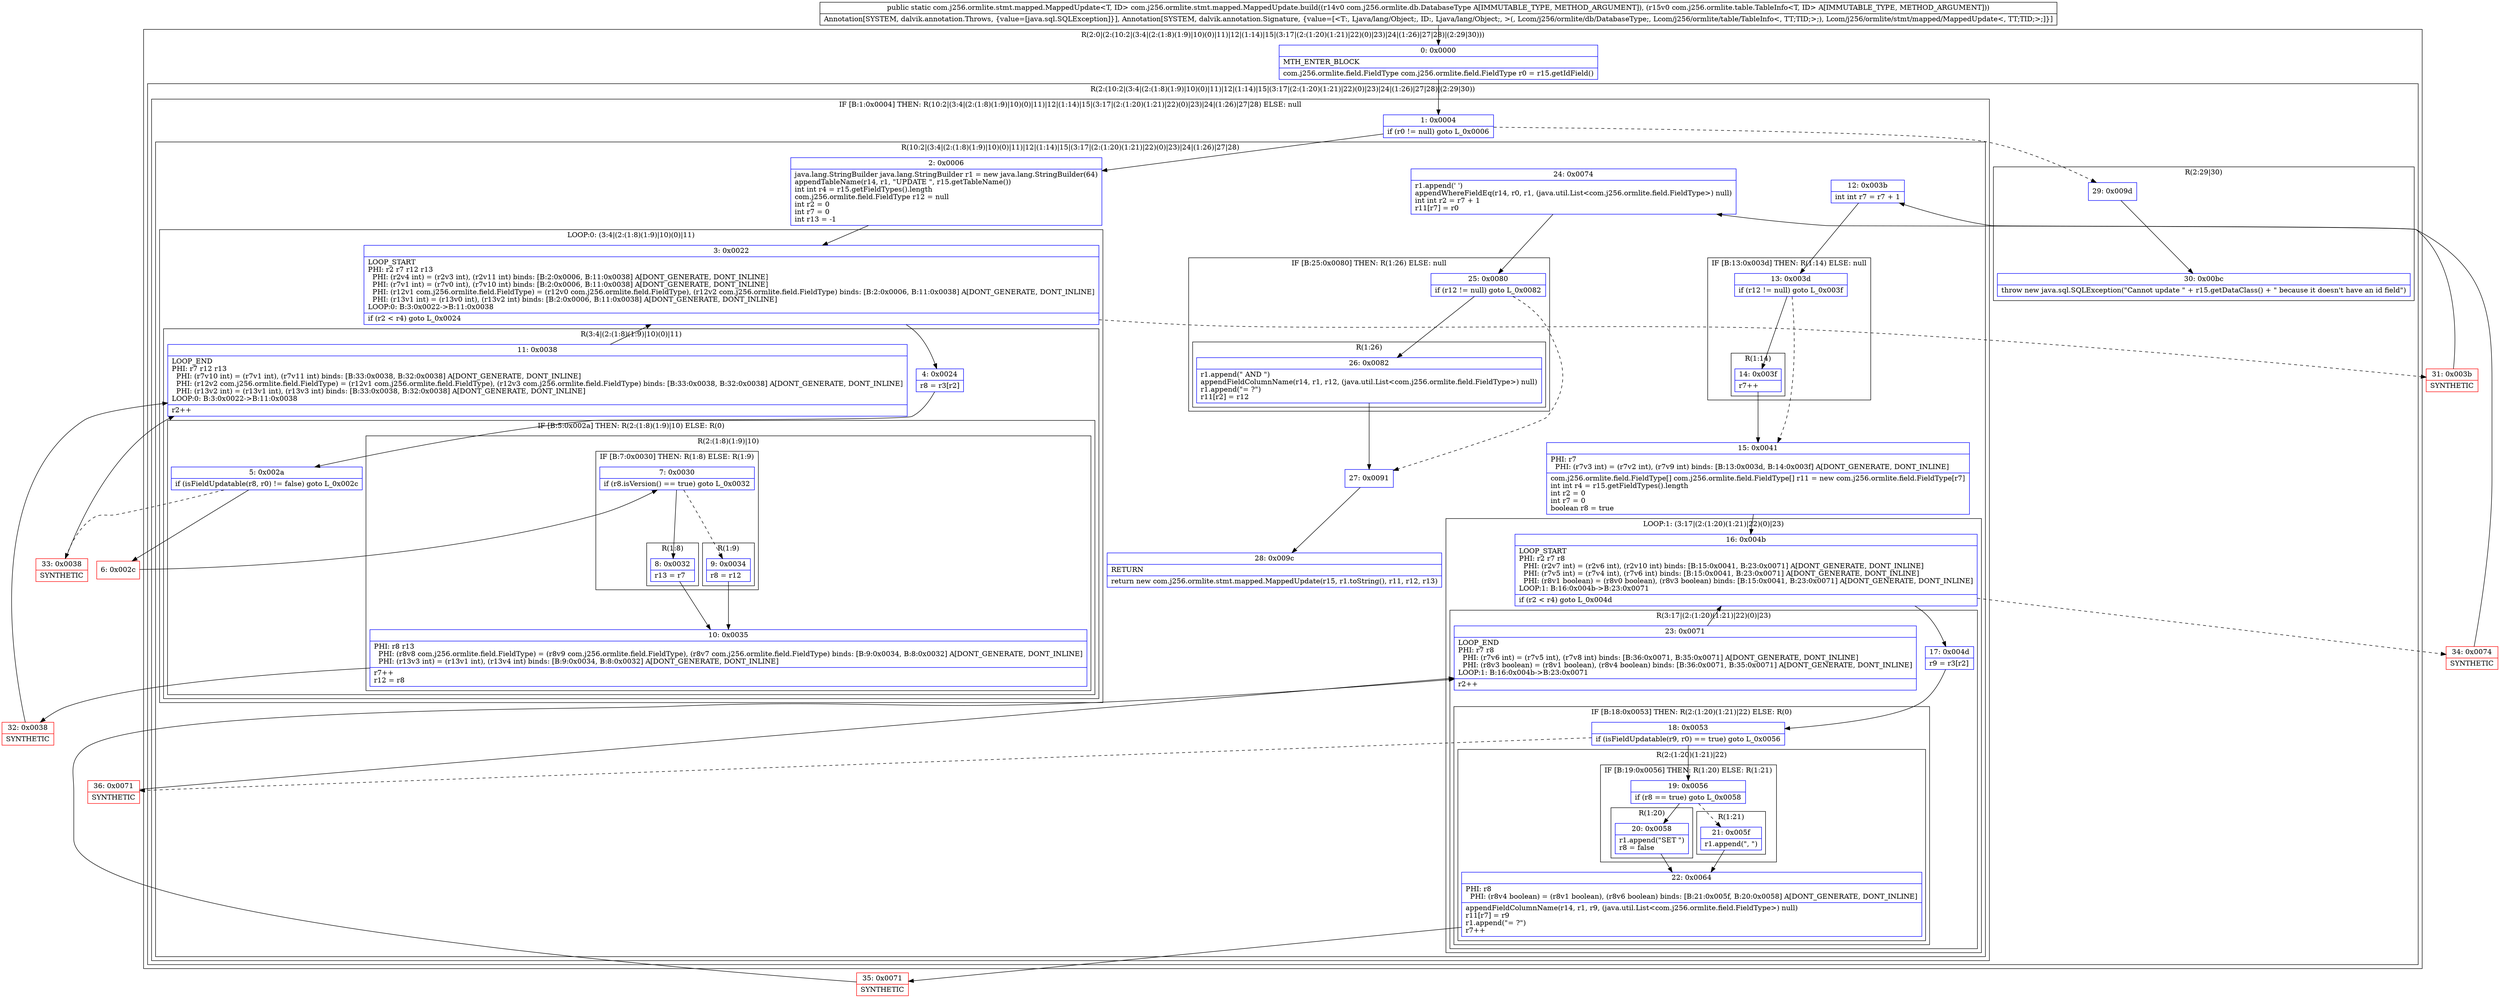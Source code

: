 digraph "CFG forcom.j256.ormlite.stmt.mapped.MappedUpdate.build(Lcom\/j256\/ormlite\/db\/DatabaseType;Lcom\/j256\/ormlite\/table\/TableInfo;)Lcom\/j256\/ormlite\/stmt\/mapped\/MappedUpdate;" {
subgraph cluster_Region_1767710938 {
label = "R(2:0|(2:(10:2|(3:4|(2:(1:8)(1:9)|10)(0)|11)|12|(1:14)|15|(3:17|(2:(1:20)(1:21)|22)(0)|23)|24|(1:26)|27|28)|(2:29|30)))";
node [shape=record,color=blue];
Node_0 [shape=record,label="{0\:\ 0x0000|MTH_ENTER_BLOCK\l|com.j256.ormlite.field.FieldType com.j256.ormlite.field.FieldType r0 = r15.getIdField()\l}"];
subgraph cluster_Region_80768287 {
label = "R(2:(10:2|(3:4|(2:(1:8)(1:9)|10)(0)|11)|12|(1:14)|15|(3:17|(2:(1:20)(1:21)|22)(0)|23)|24|(1:26)|27|28)|(2:29|30))";
node [shape=record,color=blue];
subgraph cluster_IfRegion_1897662368 {
label = "IF [B:1:0x0004] THEN: R(10:2|(3:4|(2:(1:8)(1:9)|10)(0)|11)|12|(1:14)|15|(3:17|(2:(1:20)(1:21)|22)(0)|23)|24|(1:26)|27|28) ELSE: null";
node [shape=record,color=blue];
Node_1 [shape=record,label="{1\:\ 0x0004|if (r0 != null) goto L_0x0006\l}"];
subgraph cluster_Region_1977785136 {
label = "R(10:2|(3:4|(2:(1:8)(1:9)|10)(0)|11)|12|(1:14)|15|(3:17|(2:(1:20)(1:21)|22)(0)|23)|24|(1:26)|27|28)";
node [shape=record,color=blue];
Node_2 [shape=record,label="{2\:\ 0x0006|java.lang.StringBuilder java.lang.StringBuilder r1 = new java.lang.StringBuilder(64)\lappendTableName(r14, r1, \"UPDATE \", r15.getTableName())\lint int r4 = r15.getFieldTypes().length\lcom.j256.ormlite.field.FieldType r12 = null\lint r2 = 0\lint r7 = 0\lint r13 = \-1\l}"];
subgraph cluster_LoopRegion_1826522593 {
label = "LOOP:0: (3:4|(2:(1:8)(1:9)|10)(0)|11)";
node [shape=record,color=blue];
Node_3 [shape=record,label="{3\:\ 0x0022|LOOP_START\lPHI: r2 r7 r12 r13 \l  PHI: (r2v4 int) = (r2v3 int), (r2v11 int) binds: [B:2:0x0006, B:11:0x0038] A[DONT_GENERATE, DONT_INLINE]\l  PHI: (r7v1 int) = (r7v0 int), (r7v10 int) binds: [B:2:0x0006, B:11:0x0038] A[DONT_GENERATE, DONT_INLINE]\l  PHI: (r12v1 com.j256.ormlite.field.FieldType) = (r12v0 com.j256.ormlite.field.FieldType), (r12v2 com.j256.ormlite.field.FieldType) binds: [B:2:0x0006, B:11:0x0038] A[DONT_GENERATE, DONT_INLINE]\l  PHI: (r13v1 int) = (r13v0 int), (r13v2 int) binds: [B:2:0x0006, B:11:0x0038] A[DONT_GENERATE, DONT_INLINE]\lLOOP:0: B:3:0x0022\-\>B:11:0x0038\l|if (r2 \< r4) goto L_0x0024\l}"];
subgraph cluster_Region_811116866 {
label = "R(3:4|(2:(1:8)(1:9)|10)(0)|11)";
node [shape=record,color=blue];
Node_4 [shape=record,label="{4\:\ 0x0024|r8 = r3[r2]\l}"];
subgraph cluster_IfRegion_1312117310 {
label = "IF [B:5:0x002a] THEN: R(2:(1:8)(1:9)|10) ELSE: R(0)";
node [shape=record,color=blue];
Node_5 [shape=record,label="{5\:\ 0x002a|if (isFieldUpdatable(r8, r0) != false) goto L_0x002c\l}"];
subgraph cluster_Region_746762004 {
label = "R(2:(1:8)(1:9)|10)";
node [shape=record,color=blue];
subgraph cluster_IfRegion_1720336489 {
label = "IF [B:7:0x0030] THEN: R(1:8) ELSE: R(1:9)";
node [shape=record,color=blue];
Node_7 [shape=record,label="{7\:\ 0x0030|if (r8.isVersion() == true) goto L_0x0032\l}"];
subgraph cluster_Region_1758168129 {
label = "R(1:8)";
node [shape=record,color=blue];
Node_8 [shape=record,label="{8\:\ 0x0032|r13 = r7\l}"];
}
subgraph cluster_Region_961294584 {
label = "R(1:9)";
node [shape=record,color=blue];
Node_9 [shape=record,label="{9\:\ 0x0034|r8 = r12\l}"];
}
}
Node_10 [shape=record,label="{10\:\ 0x0035|PHI: r8 r13 \l  PHI: (r8v8 com.j256.ormlite.field.FieldType) = (r8v9 com.j256.ormlite.field.FieldType), (r8v7 com.j256.ormlite.field.FieldType) binds: [B:9:0x0034, B:8:0x0032] A[DONT_GENERATE, DONT_INLINE]\l  PHI: (r13v3 int) = (r13v1 int), (r13v4 int) binds: [B:9:0x0034, B:8:0x0032] A[DONT_GENERATE, DONT_INLINE]\l|r7++\lr12 = r8\l}"];
}
subgraph cluster_Region_1475702673 {
label = "R(0)";
node [shape=record,color=blue];
}
}
Node_11 [shape=record,label="{11\:\ 0x0038|LOOP_END\lPHI: r7 r12 r13 \l  PHI: (r7v10 int) = (r7v1 int), (r7v11 int) binds: [B:33:0x0038, B:32:0x0038] A[DONT_GENERATE, DONT_INLINE]\l  PHI: (r12v2 com.j256.ormlite.field.FieldType) = (r12v1 com.j256.ormlite.field.FieldType), (r12v3 com.j256.ormlite.field.FieldType) binds: [B:33:0x0038, B:32:0x0038] A[DONT_GENERATE, DONT_INLINE]\l  PHI: (r13v2 int) = (r13v1 int), (r13v3 int) binds: [B:33:0x0038, B:32:0x0038] A[DONT_GENERATE, DONT_INLINE]\lLOOP:0: B:3:0x0022\-\>B:11:0x0038\l|r2++\l}"];
}
}
Node_12 [shape=record,label="{12\:\ 0x003b|int int r7 = r7 + 1\l}"];
subgraph cluster_IfRegion_270092294 {
label = "IF [B:13:0x003d] THEN: R(1:14) ELSE: null";
node [shape=record,color=blue];
Node_13 [shape=record,label="{13\:\ 0x003d|if (r12 != null) goto L_0x003f\l}"];
subgraph cluster_Region_843626534 {
label = "R(1:14)";
node [shape=record,color=blue];
Node_14 [shape=record,label="{14\:\ 0x003f|r7++\l}"];
}
}
Node_15 [shape=record,label="{15\:\ 0x0041|PHI: r7 \l  PHI: (r7v3 int) = (r7v2 int), (r7v9 int) binds: [B:13:0x003d, B:14:0x003f] A[DONT_GENERATE, DONT_INLINE]\l|com.j256.ormlite.field.FieldType[] com.j256.ormlite.field.FieldType[] r11 = new com.j256.ormlite.field.FieldType[r7]\lint int r4 = r15.getFieldTypes().length\lint r2 = 0\lint r7 = 0\lboolean r8 = true\l}"];
subgraph cluster_LoopRegion_1347045605 {
label = "LOOP:1: (3:17|(2:(1:20)(1:21)|22)(0)|23)";
node [shape=record,color=blue];
Node_16 [shape=record,label="{16\:\ 0x004b|LOOP_START\lPHI: r2 r7 r8 \l  PHI: (r2v7 int) = (r2v6 int), (r2v10 int) binds: [B:15:0x0041, B:23:0x0071] A[DONT_GENERATE, DONT_INLINE]\l  PHI: (r7v5 int) = (r7v4 int), (r7v6 int) binds: [B:15:0x0041, B:23:0x0071] A[DONT_GENERATE, DONT_INLINE]\l  PHI: (r8v1 boolean) = (r8v0 boolean), (r8v3 boolean) binds: [B:15:0x0041, B:23:0x0071] A[DONT_GENERATE, DONT_INLINE]\lLOOP:1: B:16:0x004b\-\>B:23:0x0071\l|if (r2 \< r4) goto L_0x004d\l}"];
subgraph cluster_Region_1642812184 {
label = "R(3:17|(2:(1:20)(1:21)|22)(0)|23)";
node [shape=record,color=blue];
Node_17 [shape=record,label="{17\:\ 0x004d|r9 = r3[r2]\l}"];
subgraph cluster_IfRegion_1975074477 {
label = "IF [B:18:0x0053] THEN: R(2:(1:20)(1:21)|22) ELSE: R(0)";
node [shape=record,color=blue];
Node_18 [shape=record,label="{18\:\ 0x0053|if (isFieldUpdatable(r9, r0) == true) goto L_0x0056\l}"];
subgraph cluster_Region_1013097428 {
label = "R(2:(1:20)(1:21)|22)";
node [shape=record,color=blue];
subgraph cluster_IfRegion_344782046 {
label = "IF [B:19:0x0056] THEN: R(1:20) ELSE: R(1:21)";
node [shape=record,color=blue];
Node_19 [shape=record,label="{19\:\ 0x0056|if (r8 == true) goto L_0x0058\l}"];
subgraph cluster_Region_1683141419 {
label = "R(1:20)";
node [shape=record,color=blue];
Node_20 [shape=record,label="{20\:\ 0x0058|r1.append(\"SET \")\lr8 = false\l}"];
}
subgraph cluster_Region_9611581 {
label = "R(1:21)";
node [shape=record,color=blue];
Node_21 [shape=record,label="{21\:\ 0x005f|r1.append(\", \")\l}"];
}
}
Node_22 [shape=record,label="{22\:\ 0x0064|PHI: r8 \l  PHI: (r8v4 boolean) = (r8v1 boolean), (r8v6 boolean) binds: [B:21:0x005f, B:20:0x0058] A[DONT_GENERATE, DONT_INLINE]\l|appendFieldColumnName(r14, r1, r9, (java.util.List\<com.j256.ormlite.field.FieldType\>) null)\lr11[r7] = r9\lr1.append(\"= ?\")\lr7++\l}"];
}
subgraph cluster_Region_1210269312 {
label = "R(0)";
node [shape=record,color=blue];
}
}
Node_23 [shape=record,label="{23\:\ 0x0071|LOOP_END\lPHI: r7 r8 \l  PHI: (r7v6 int) = (r7v5 int), (r7v8 int) binds: [B:36:0x0071, B:35:0x0071] A[DONT_GENERATE, DONT_INLINE]\l  PHI: (r8v3 boolean) = (r8v1 boolean), (r8v4 boolean) binds: [B:36:0x0071, B:35:0x0071] A[DONT_GENERATE, DONT_INLINE]\lLOOP:1: B:16:0x004b\-\>B:23:0x0071\l|r2++\l}"];
}
}
Node_24 [shape=record,label="{24\:\ 0x0074|r1.append(' ')\lappendWhereFieldEq(r14, r0, r1, (java.util.List\<com.j256.ormlite.field.FieldType\>) null)\lint int r2 = r7 + 1\lr11[r7] = r0\l}"];
subgraph cluster_IfRegion_161172842 {
label = "IF [B:25:0x0080] THEN: R(1:26) ELSE: null";
node [shape=record,color=blue];
Node_25 [shape=record,label="{25\:\ 0x0080|if (r12 != null) goto L_0x0082\l}"];
subgraph cluster_Region_1563985011 {
label = "R(1:26)";
node [shape=record,color=blue];
Node_26 [shape=record,label="{26\:\ 0x0082|r1.append(\" AND \")\lappendFieldColumnName(r14, r1, r12, (java.util.List\<com.j256.ormlite.field.FieldType\>) null)\lr1.append(\"= ?\")\lr11[r2] = r12\l}"];
}
}
Node_27 [shape=record,label="{27\:\ 0x0091}"];
Node_28 [shape=record,label="{28\:\ 0x009c|RETURN\l|return new com.j256.ormlite.stmt.mapped.MappedUpdate(r15, r1.toString(), r11, r12, r13)\l}"];
}
}
subgraph cluster_Region_2082383589 {
label = "R(2:29|30)";
node [shape=record,color=blue];
Node_29 [shape=record,label="{29\:\ 0x009d}"];
Node_30 [shape=record,label="{30\:\ 0x00bc|throw new java.sql.SQLException(\"Cannot update \" + r15.getDataClass() + \" because it doesn't have an id field\")\l}"];
}
}
}
Node_6 [shape=record,color=red,label="{6\:\ 0x002c}"];
Node_31 [shape=record,color=red,label="{31\:\ 0x003b|SYNTHETIC\l}"];
Node_32 [shape=record,color=red,label="{32\:\ 0x0038|SYNTHETIC\l}"];
Node_33 [shape=record,color=red,label="{33\:\ 0x0038|SYNTHETIC\l}"];
Node_34 [shape=record,color=red,label="{34\:\ 0x0074|SYNTHETIC\l}"];
Node_35 [shape=record,color=red,label="{35\:\ 0x0071|SYNTHETIC\l}"];
Node_36 [shape=record,color=red,label="{36\:\ 0x0071|SYNTHETIC\l}"];
MethodNode[shape=record,label="{public static com.j256.ormlite.stmt.mapped.MappedUpdate\<T, ID\> com.j256.ormlite.stmt.mapped.MappedUpdate.build((r14v0 com.j256.ormlite.db.DatabaseType A[IMMUTABLE_TYPE, METHOD_ARGUMENT]), (r15v0 com.j256.ormlite.table.TableInfo\<T, ID\> A[IMMUTABLE_TYPE, METHOD_ARGUMENT]))  | Annotation[SYSTEM, dalvik.annotation.Throws, \{value=[java.sql.SQLException]\}], Annotation[SYSTEM, dalvik.annotation.Signature, \{value=[\<T:, Ljava\/lang\/Object;, ID:, Ljava\/lang\/Object;, \>(, Lcom\/j256\/ormlite\/db\/DatabaseType;, Lcom\/j256\/ormlite\/table\/TableInfo\<, TT;TID;\>;), Lcom\/j256\/ormlite\/stmt\/mapped\/MappedUpdate\<, TT;TID;\>;]\}]\l}"];
MethodNode -> Node_0;
Node_0 -> Node_1;
Node_1 -> Node_2;
Node_1 -> Node_29[style=dashed];
Node_2 -> Node_3;
Node_3 -> Node_4;
Node_3 -> Node_31[style=dashed];
Node_4 -> Node_5;
Node_5 -> Node_6;
Node_5 -> Node_33[style=dashed];
Node_7 -> Node_8;
Node_7 -> Node_9[style=dashed];
Node_8 -> Node_10;
Node_9 -> Node_10;
Node_10 -> Node_32;
Node_11 -> Node_3;
Node_12 -> Node_13;
Node_13 -> Node_14;
Node_13 -> Node_15[style=dashed];
Node_14 -> Node_15;
Node_15 -> Node_16;
Node_16 -> Node_17;
Node_16 -> Node_34[style=dashed];
Node_17 -> Node_18;
Node_18 -> Node_19;
Node_18 -> Node_36[style=dashed];
Node_19 -> Node_20;
Node_19 -> Node_21[style=dashed];
Node_20 -> Node_22;
Node_21 -> Node_22;
Node_22 -> Node_35;
Node_23 -> Node_16;
Node_24 -> Node_25;
Node_25 -> Node_26;
Node_25 -> Node_27[style=dashed];
Node_26 -> Node_27;
Node_27 -> Node_28;
Node_29 -> Node_30;
Node_6 -> Node_7;
Node_31 -> Node_12;
Node_32 -> Node_11;
Node_33 -> Node_11;
Node_34 -> Node_24;
Node_35 -> Node_23;
Node_36 -> Node_23;
}

